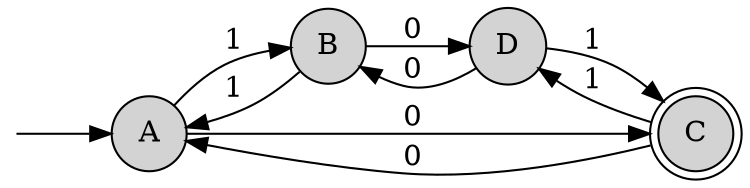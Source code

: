 digraph Si  {
rankdir = LR;
EMPTY [style=invis]
EMPTY [shape=point]
node [shape=circle,style=filled] A
node [shape=circle,style=filled] B
node [shape=doublecircle,style=filled] C
node [shape=circle,style=filled] D
EMPTY -> A [label="  "];
A -> B [label="1 "];
A -> C [label="0 "];
B -> A [label="1 "];
B -> D [label="0 "];
C -> D [label="1 "];
D -> C [label="1 "];
C -> A [label="0 "];
D -> B [label="0 "];
}
